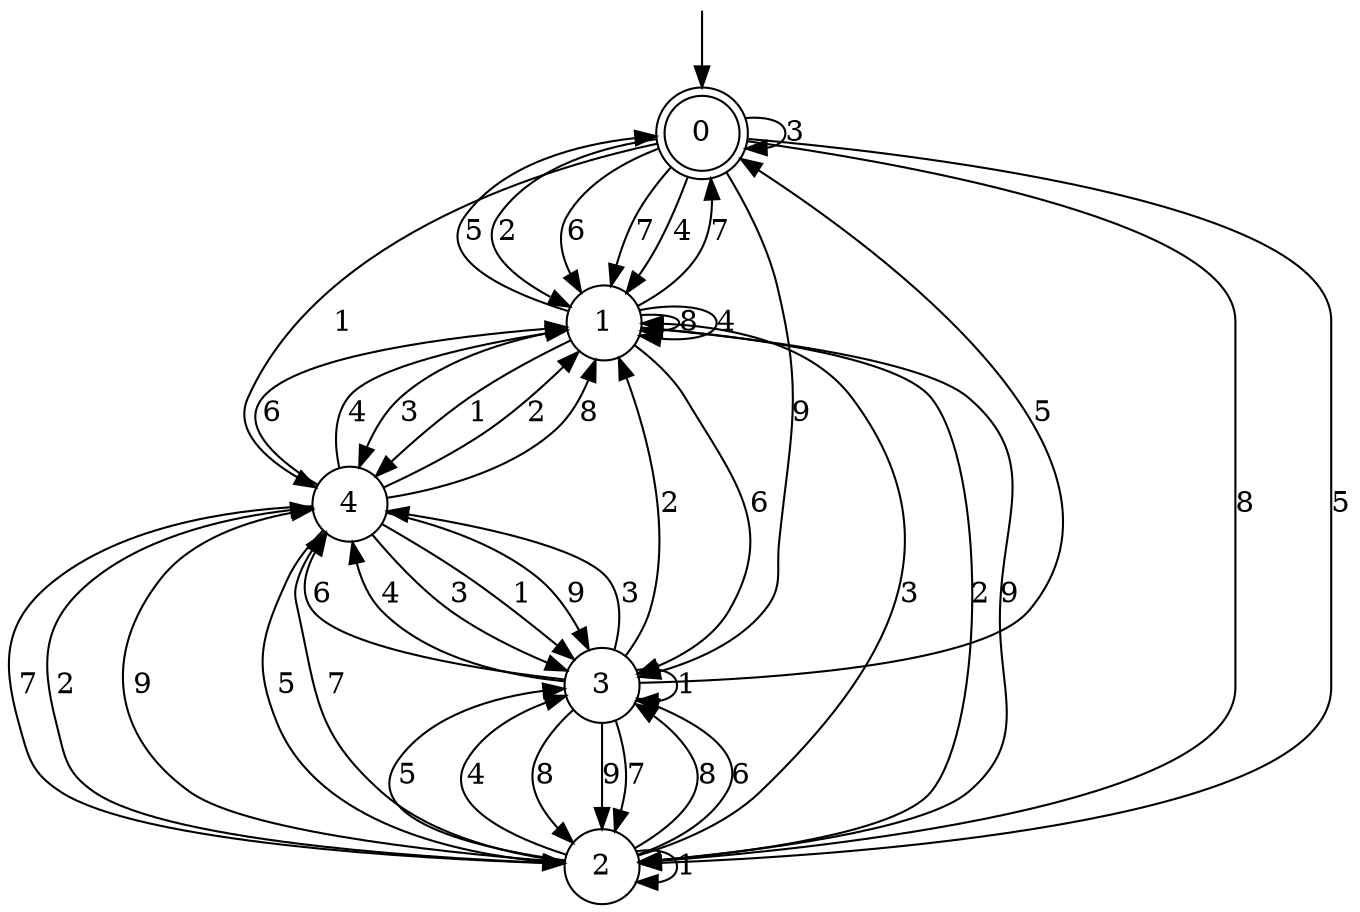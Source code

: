 digraph g {

	s0 [shape="doublecircle" label="0"];
	s1 [shape="circle" label="1"];
	s2 [shape="circle" label="2"];
	s3 [shape="circle" label="3"];
	s4 [shape="circle" label="4"];
	s0 -> s1 [label="2"];
	s0 -> s2 [label="8"];
	s0 -> s0 [label="3"];
	s0 -> s1 [label="6"];
	s0 -> s1 [label="7"];
	s0 -> s2 [label="5"];
	s0 -> s3 [label="9"];
	s0 -> s1 [label="4"];
	s0 -> s4 [label="1"];
	s1 -> s2 [label="2"];
	s1 -> s1 [label="8"];
	s1 -> s4 [label="3"];
	s1 -> s3 [label="6"];
	s1 -> s0 [label="7"];
	s1 -> s0 [label="5"];
	s1 -> s2 [label="9"];
	s1 -> s1 [label="4"];
	s1 -> s4 [label="1"];
	s2 -> s4 [label="2"];
	s2 -> s3 [label="8"];
	s2 -> s1 [label="3"];
	s2 -> s3 [label="6"];
	s2 -> s4 [label="7"];
	s2 -> s3 [label="5"];
	s2 -> s4 [label="9"];
	s2 -> s3 [label="4"];
	s2 -> s2 [label="1"];
	s3 -> s1 [label="2"];
	s3 -> s2 [label="8"];
	s3 -> s4 [label="3"];
	s3 -> s4 [label="6"];
	s3 -> s2 [label="7"];
	s3 -> s0 [label="5"];
	s3 -> s2 [label="9"];
	s3 -> s4 [label="4"];
	s3 -> s3 [label="1"];
	s4 -> s1 [label="2"];
	s4 -> s1 [label="8"];
	s4 -> s3 [label="3"];
	s4 -> s1 [label="6"];
	s4 -> s2 [label="7"];
	s4 -> s2 [label="5"];
	s4 -> s3 [label="9"];
	s4 -> s1 [label="4"];
	s4 -> s3 [label="1"];

__start0 [label="" shape="none" width="0" height="0"];
__start0 -> s0;

}
